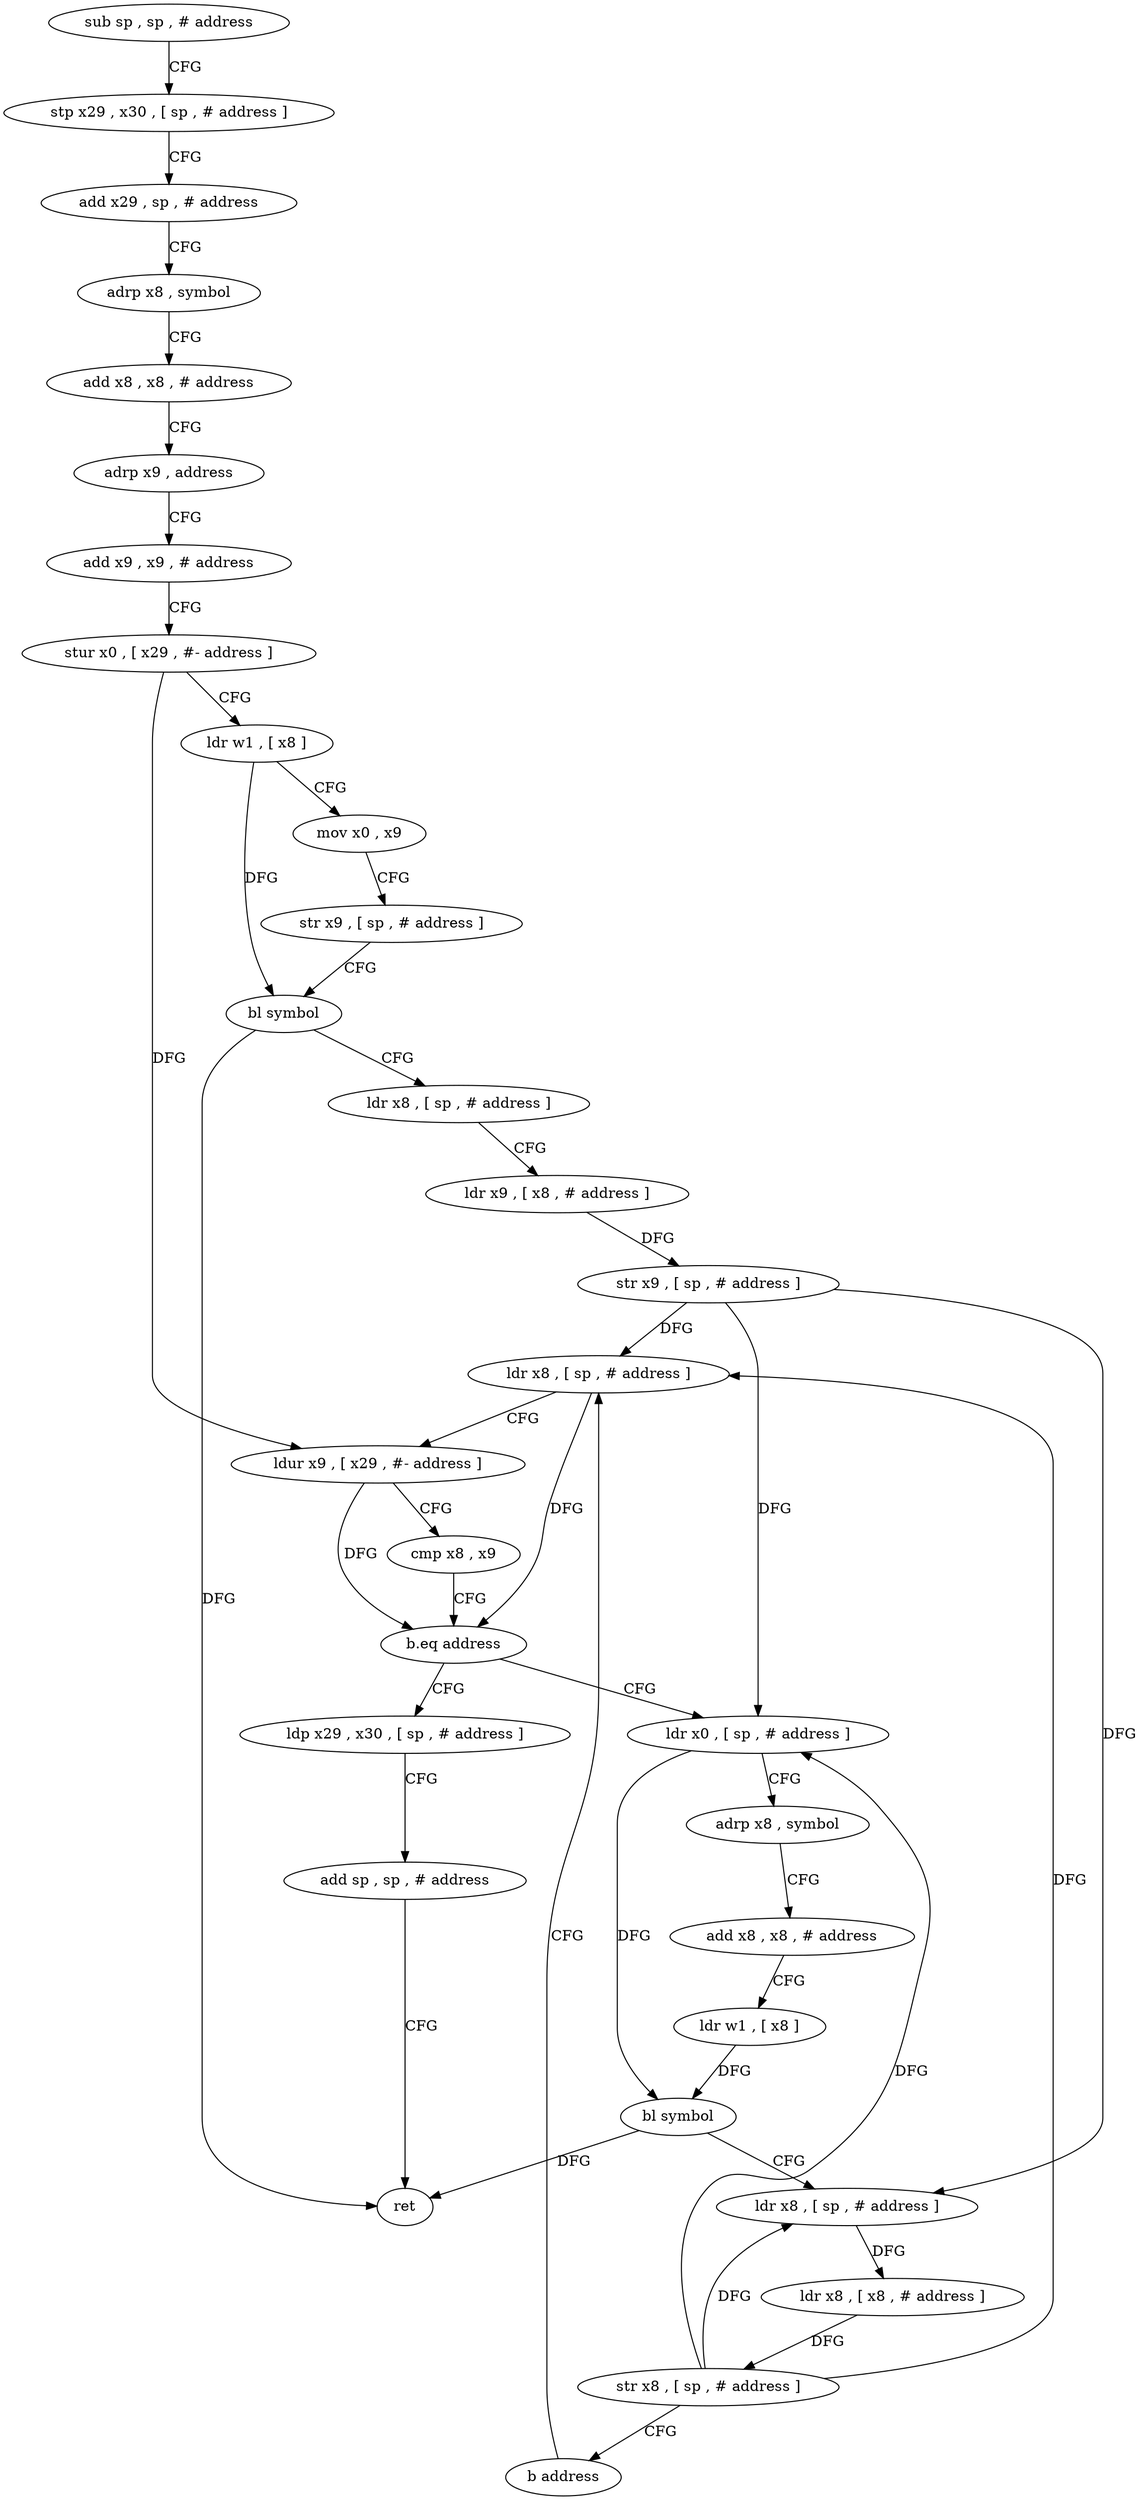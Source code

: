 digraph "func" {
"4205280" [label = "sub sp , sp , # address" ]
"4205284" [label = "stp x29 , x30 , [ sp , # address ]" ]
"4205288" [label = "add x29 , sp , # address" ]
"4205292" [label = "adrp x8 , symbol" ]
"4205296" [label = "add x8 , x8 , # address" ]
"4205300" [label = "adrp x9 , address" ]
"4205304" [label = "add x9 , x9 , # address" ]
"4205308" [label = "stur x0 , [ x29 , #- address ]" ]
"4205312" [label = "ldr w1 , [ x8 ]" ]
"4205316" [label = "mov x0 , x9" ]
"4205320" [label = "str x9 , [ sp , # address ]" ]
"4205324" [label = "bl symbol" ]
"4205328" [label = "ldr x8 , [ sp , # address ]" ]
"4205332" [label = "ldr x9 , [ x8 , # address ]" ]
"4205336" [label = "str x9 , [ sp , # address ]" ]
"4205340" [label = "ldr x8 , [ sp , # address ]" ]
"4205392" [label = "ldp x29 , x30 , [ sp , # address ]" ]
"4205396" [label = "add sp , sp , # address" ]
"4205400" [label = "ret" ]
"4205356" [label = "ldr x0 , [ sp , # address ]" ]
"4205360" [label = "adrp x8 , symbol" ]
"4205364" [label = "add x8 , x8 , # address" ]
"4205368" [label = "ldr w1 , [ x8 ]" ]
"4205372" [label = "bl symbol" ]
"4205376" [label = "ldr x8 , [ sp , # address ]" ]
"4205380" [label = "ldr x8 , [ x8 , # address ]" ]
"4205384" [label = "str x8 , [ sp , # address ]" ]
"4205388" [label = "b address" ]
"4205344" [label = "ldur x9 , [ x29 , #- address ]" ]
"4205348" [label = "cmp x8 , x9" ]
"4205352" [label = "b.eq address" ]
"4205280" -> "4205284" [ label = "CFG" ]
"4205284" -> "4205288" [ label = "CFG" ]
"4205288" -> "4205292" [ label = "CFG" ]
"4205292" -> "4205296" [ label = "CFG" ]
"4205296" -> "4205300" [ label = "CFG" ]
"4205300" -> "4205304" [ label = "CFG" ]
"4205304" -> "4205308" [ label = "CFG" ]
"4205308" -> "4205312" [ label = "CFG" ]
"4205308" -> "4205344" [ label = "DFG" ]
"4205312" -> "4205316" [ label = "CFG" ]
"4205312" -> "4205324" [ label = "DFG" ]
"4205316" -> "4205320" [ label = "CFG" ]
"4205320" -> "4205324" [ label = "CFG" ]
"4205324" -> "4205328" [ label = "CFG" ]
"4205324" -> "4205400" [ label = "DFG" ]
"4205328" -> "4205332" [ label = "CFG" ]
"4205332" -> "4205336" [ label = "DFG" ]
"4205336" -> "4205340" [ label = "DFG" ]
"4205336" -> "4205356" [ label = "DFG" ]
"4205336" -> "4205376" [ label = "DFG" ]
"4205340" -> "4205344" [ label = "CFG" ]
"4205340" -> "4205352" [ label = "DFG" ]
"4205392" -> "4205396" [ label = "CFG" ]
"4205396" -> "4205400" [ label = "CFG" ]
"4205356" -> "4205360" [ label = "CFG" ]
"4205356" -> "4205372" [ label = "DFG" ]
"4205360" -> "4205364" [ label = "CFG" ]
"4205364" -> "4205368" [ label = "CFG" ]
"4205368" -> "4205372" [ label = "DFG" ]
"4205372" -> "4205376" [ label = "CFG" ]
"4205372" -> "4205400" [ label = "DFG" ]
"4205376" -> "4205380" [ label = "DFG" ]
"4205380" -> "4205384" [ label = "DFG" ]
"4205384" -> "4205388" [ label = "CFG" ]
"4205384" -> "4205340" [ label = "DFG" ]
"4205384" -> "4205356" [ label = "DFG" ]
"4205384" -> "4205376" [ label = "DFG" ]
"4205388" -> "4205340" [ label = "CFG" ]
"4205344" -> "4205348" [ label = "CFG" ]
"4205344" -> "4205352" [ label = "DFG" ]
"4205348" -> "4205352" [ label = "CFG" ]
"4205352" -> "4205392" [ label = "CFG" ]
"4205352" -> "4205356" [ label = "CFG" ]
}
